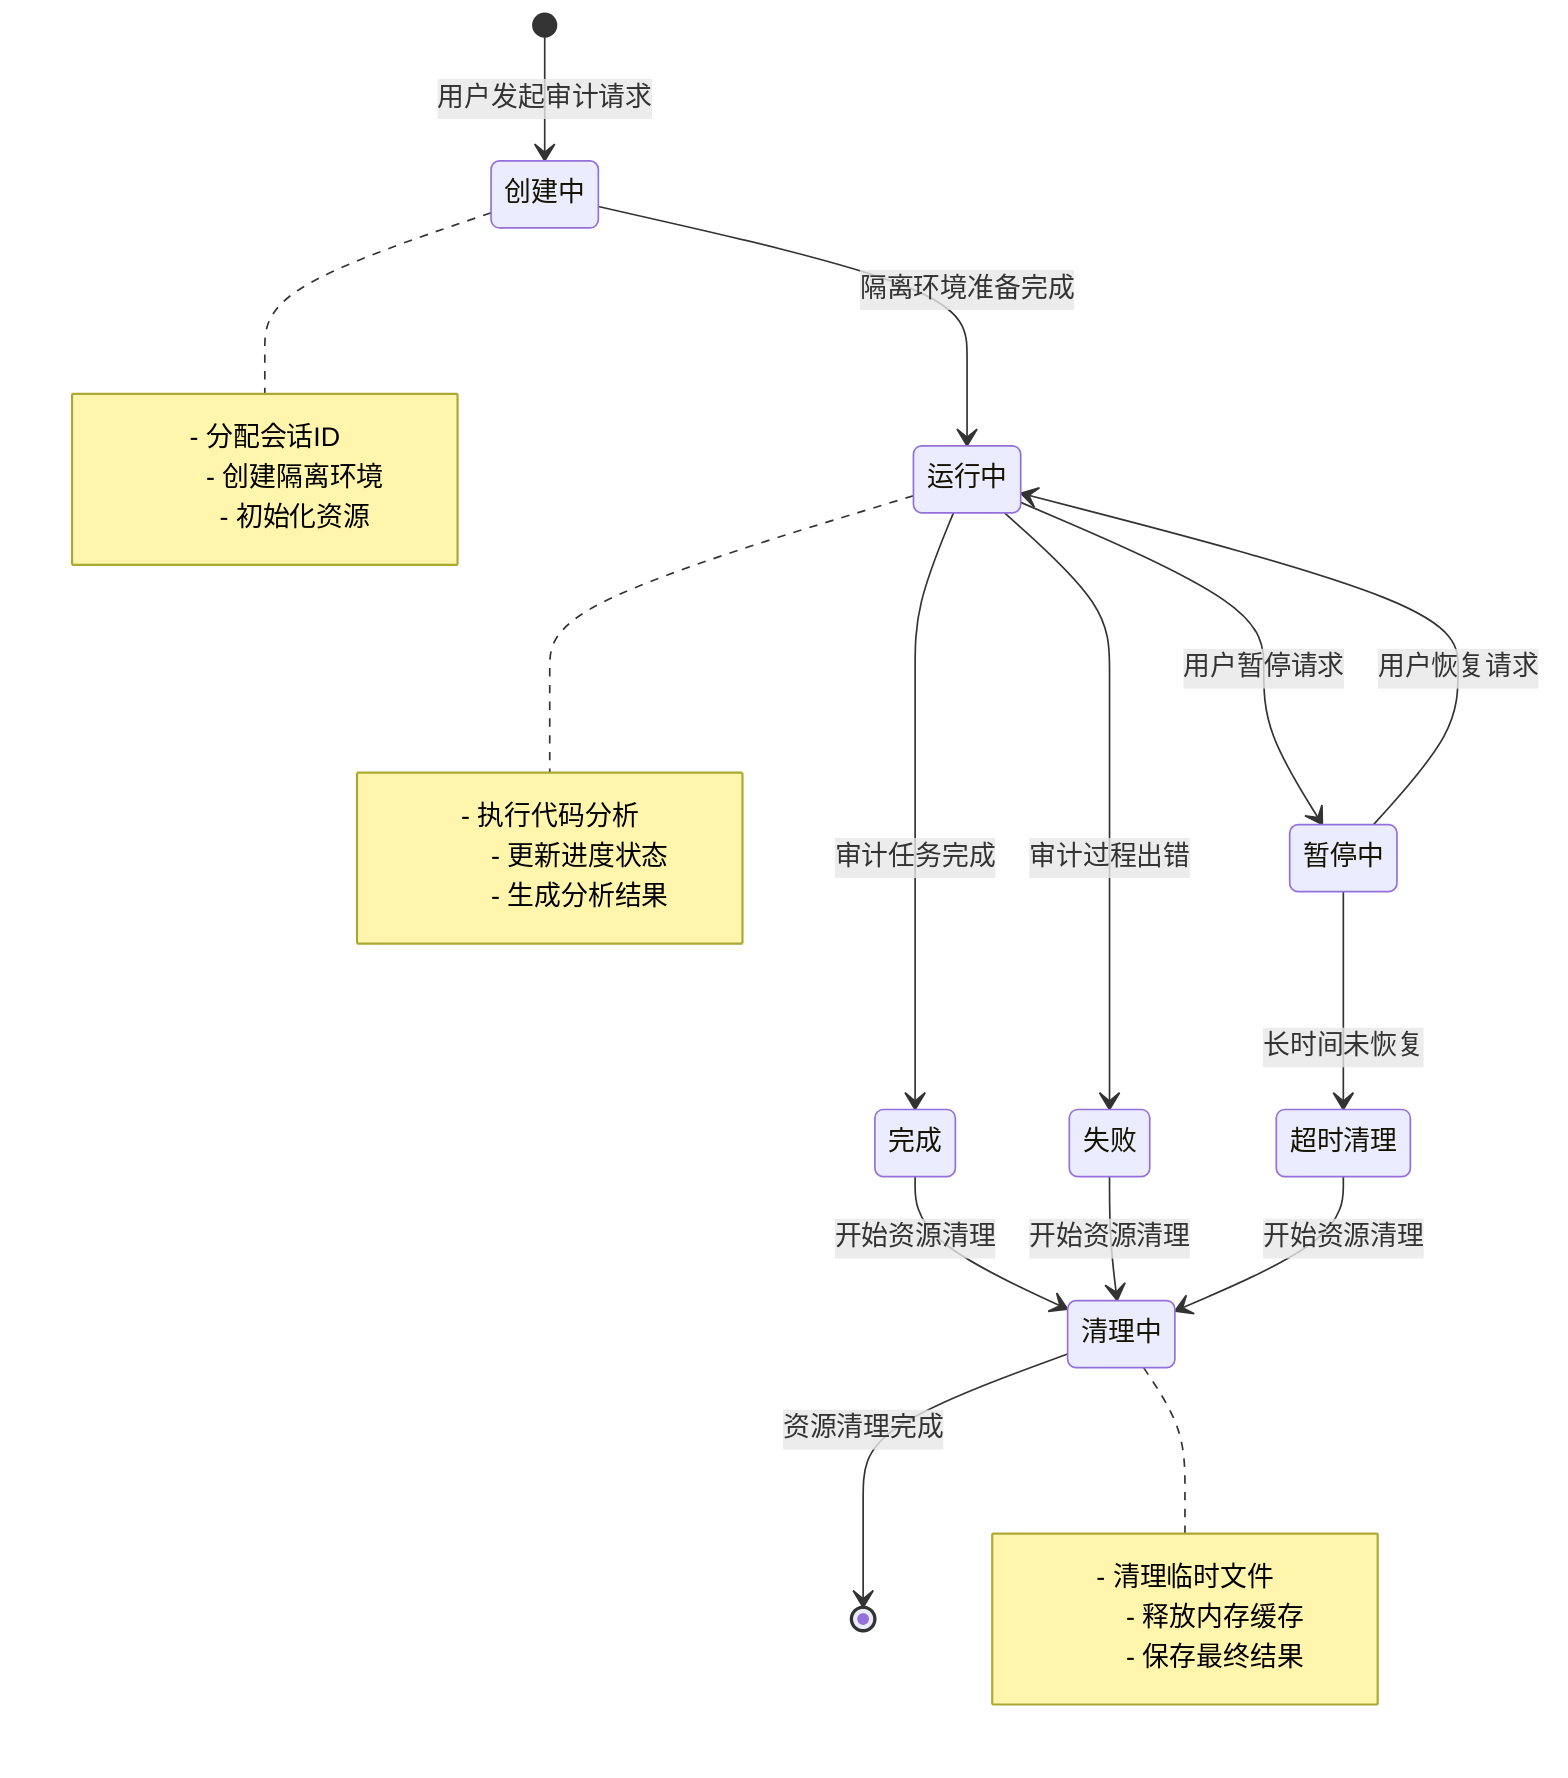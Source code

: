 stateDiagram-v2
    [*] --> 创建中: 用户发起审计请求
    创建中 --> 运行中: 隔离环境准备完成
    运行中 --> 暂停中: 用户暂停请求
    暂停中 --> 运行中: 用户恢复请求
    运行中 --> 完成: 审计任务完成
    运行中 --> 失败: 审计过程出错
    暂停中 --> 超时清理: 长时间未恢复
    完成 --> 清理中: 开始资源清理
    失败 --> 清理中: 开始资源清理
    超时清理 --> 清理中: 开始资源清理
    清理中 --> [*]: 资源清理完成
    
    note right of 创建中
        - 分配会话ID
        - 创建隔离环境
        - 初始化资源
    end note
    
    note right of 运行中
        - 执行代码分析
        - 更新进度状态
        - 生成分析结果
    end note
    
    note right of 清理中
        - 清理临时文件
        - 释放内存缓存
        - 保存最终结果
    end note